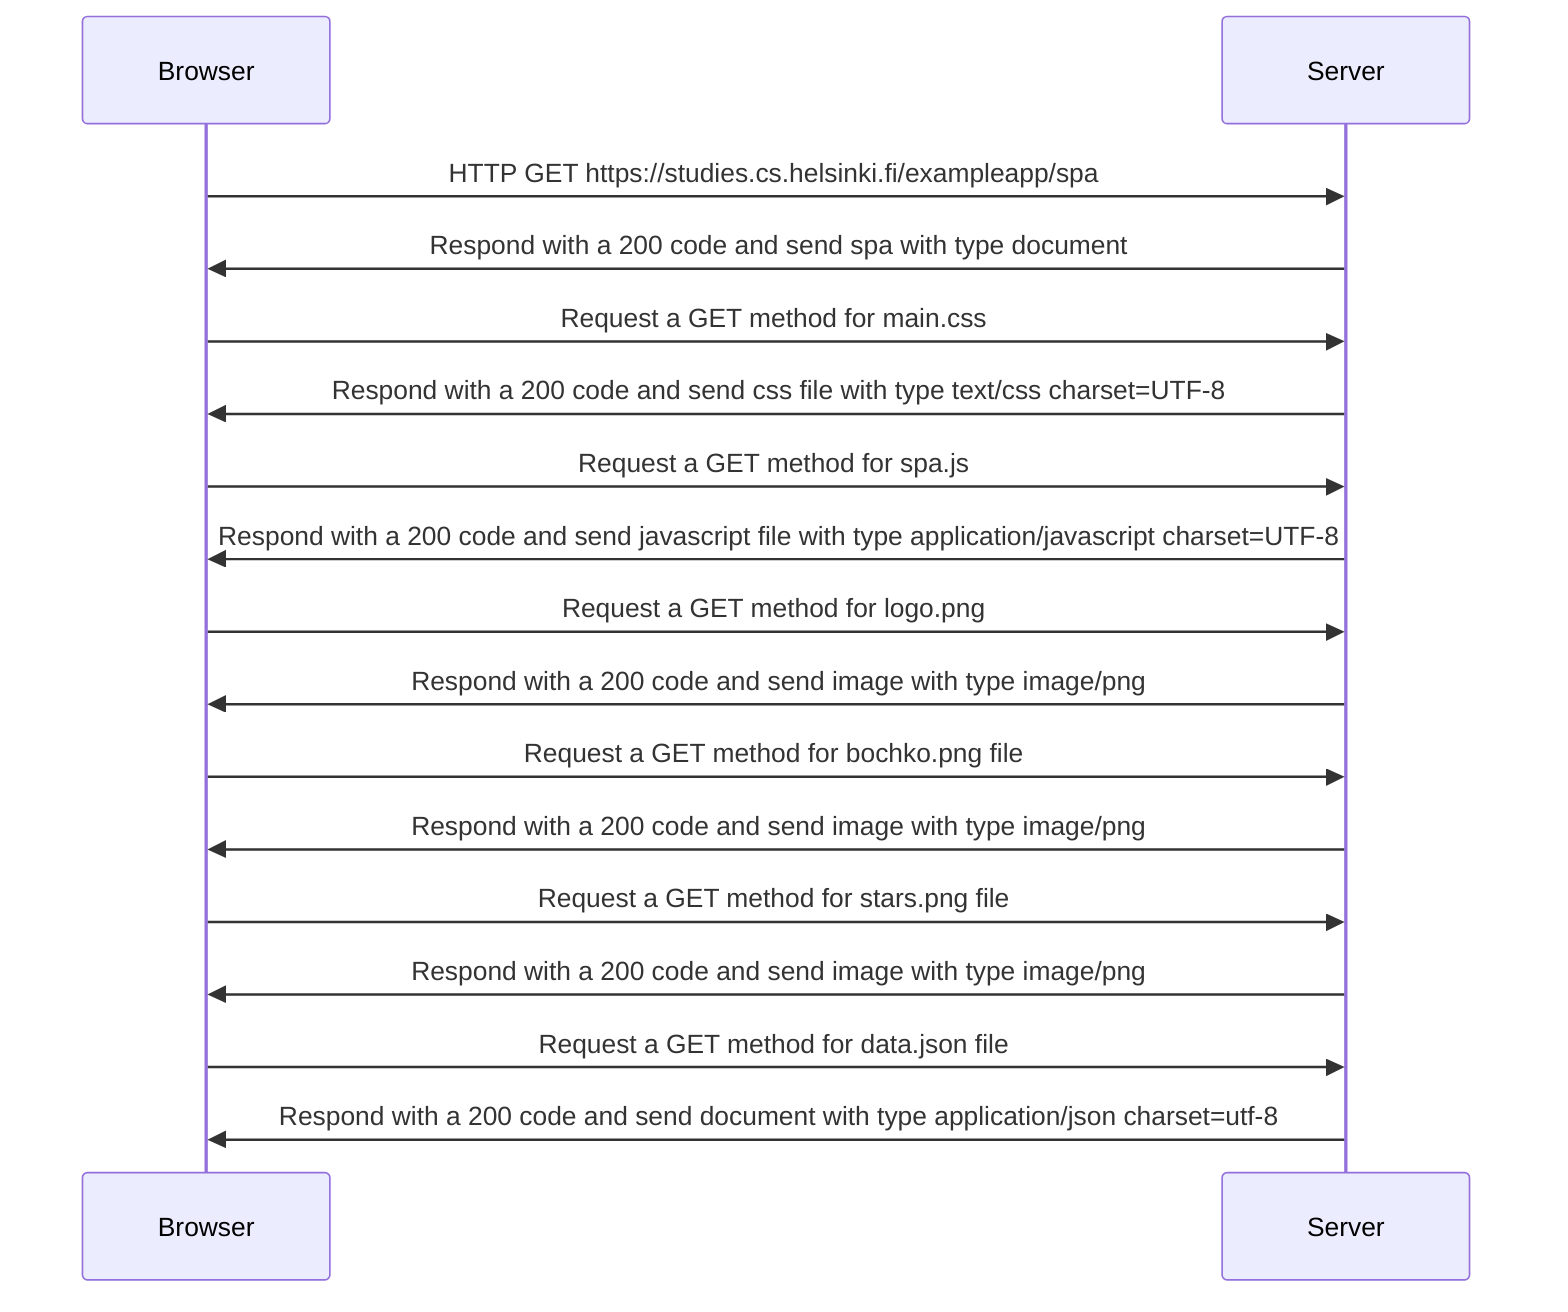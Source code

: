 sequenceDiagram
  participant a as Browser
  participant b as Server
  a->>b: HTTP GET https://studies.cs.helsinki.fi/exampleapp/spa
  b->>a: Respond with a 200 code and send spa with type document
  a->>b: Request a GET method for main.css 
  b->>a: Respond with a 200 code and send css file with type text/css charset=UTF-8
  a->>b: Request a GET method for spa.js 
  b->>a: Respond with a 200 code and send javascript file with type application/javascript charset=UTF-8
  a->>b: Request a GET method for logo.png 
  b->>a: Respond with a 200 code and send image with type image/png
  a->>b: Request a GET method for bochko.png file
  b->>a: Respond with a 200 code and send image with type image/png
  a->>b: Request a GET method for stars.png file
  b->>a: Respond with a 200 code and send image with type image/png
  a->>b: Request a GET method for data.json file
  b->>a: Respond with a 200 code and send document with type application/json charset=utf-8
